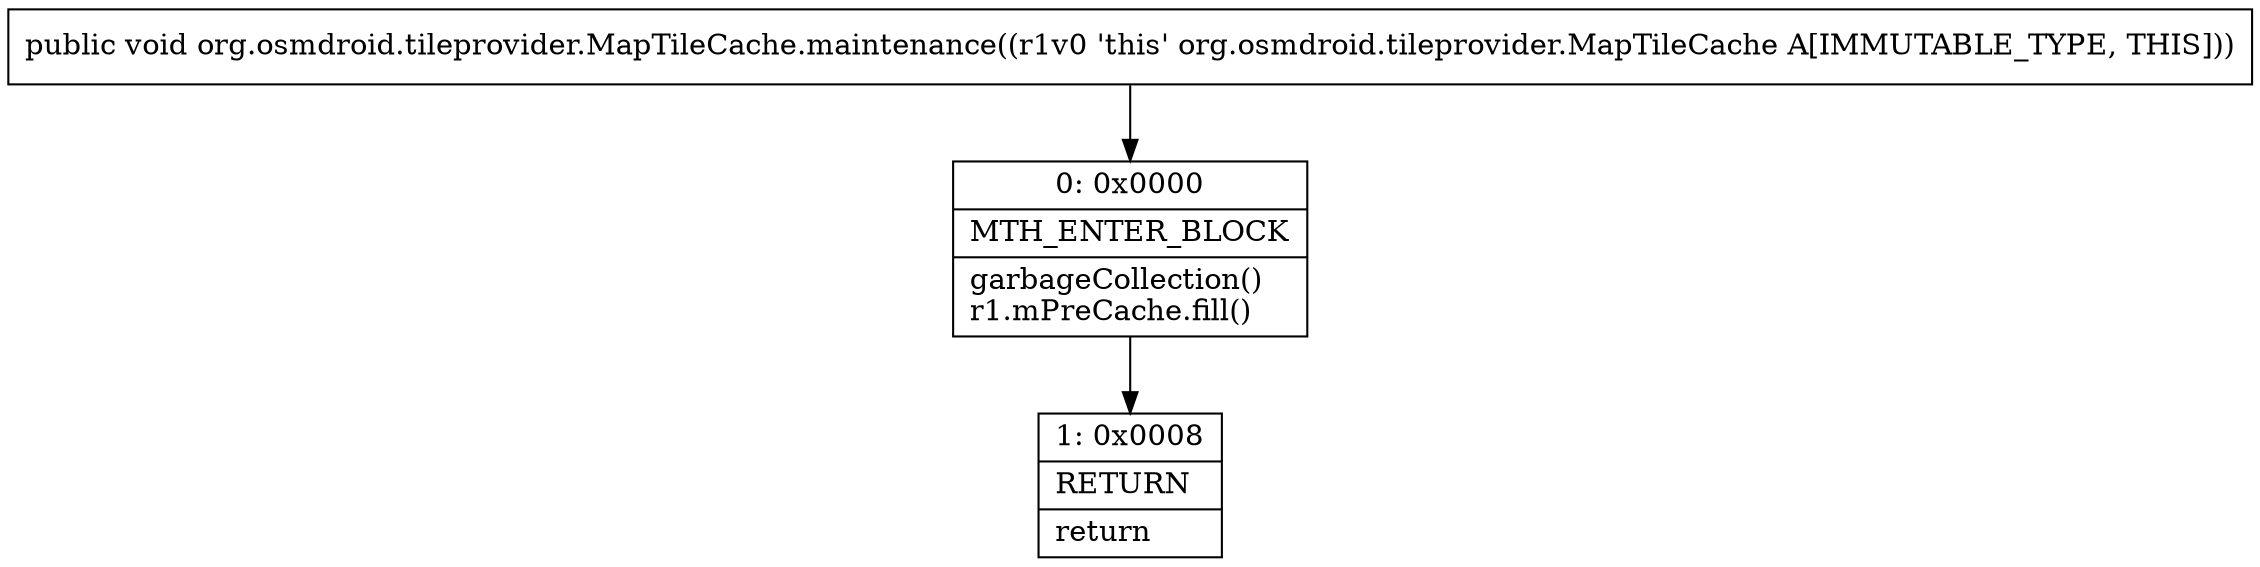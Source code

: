 digraph "CFG fororg.osmdroid.tileprovider.MapTileCache.maintenance()V" {
Node_0 [shape=record,label="{0\:\ 0x0000|MTH_ENTER_BLOCK\l|garbageCollection()\lr1.mPreCache.fill()\l}"];
Node_1 [shape=record,label="{1\:\ 0x0008|RETURN\l|return\l}"];
MethodNode[shape=record,label="{public void org.osmdroid.tileprovider.MapTileCache.maintenance((r1v0 'this' org.osmdroid.tileprovider.MapTileCache A[IMMUTABLE_TYPE, THIS])) }"];
MethodNode -> Node_0;
Node_0 -> Node_1;
}

